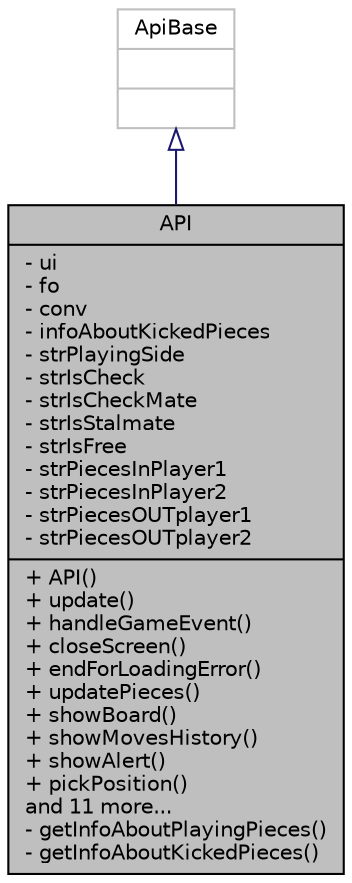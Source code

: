 digraph "API"
{
 // LATEX_PDF_SIZE
  edge [fontname="Helvetica",fontsize="10",labelfontname="Helvetica",labelfontsize="10"];
  node [fontname="Helvetica",fontsize="10",shape=record];
  Node1 [label="{API\n|- ui\l- fo\l- conv\l- infoAboutKickedPieces\l- strPlayingSide\l- strIsCheck\l- strIsCheckMate\l- strIsStalmate\l- strIsFree\l- strPiecesInPlayer1\l- strPiecesInPlayer2\l- strPiecesOUTplayer1\l- strPiecesOUTplayer2\l|+ API()\l+ update()\l+ handleGameEvent()\l+ closeScreen()\l+ endForLoadingError()\l+ updatePieces()\l+ showBoard()\l+ showMovesHistory()\l+ showAlert()\l+ pickPosition()\land 11 more...\l- getInfoAboutPlayingPieces()\l- getInfoAboutKickedPieces()\l}",height=0.2,width=0.4,color="black", fillcolor="grey75", style="filled", fontcolor="black",tooltip=" "];
  Node2 -> Node1 [dir="back",color="midnightblue",fontsize="10",style="solid",arrowtail="onormal",fontname="Helvetica"];
  Node2 [label="{ApiBase\n||}",height=0.2,width=0.4,color="grey75", fillcolor="white", style="filled",tooltip=" "];
}
